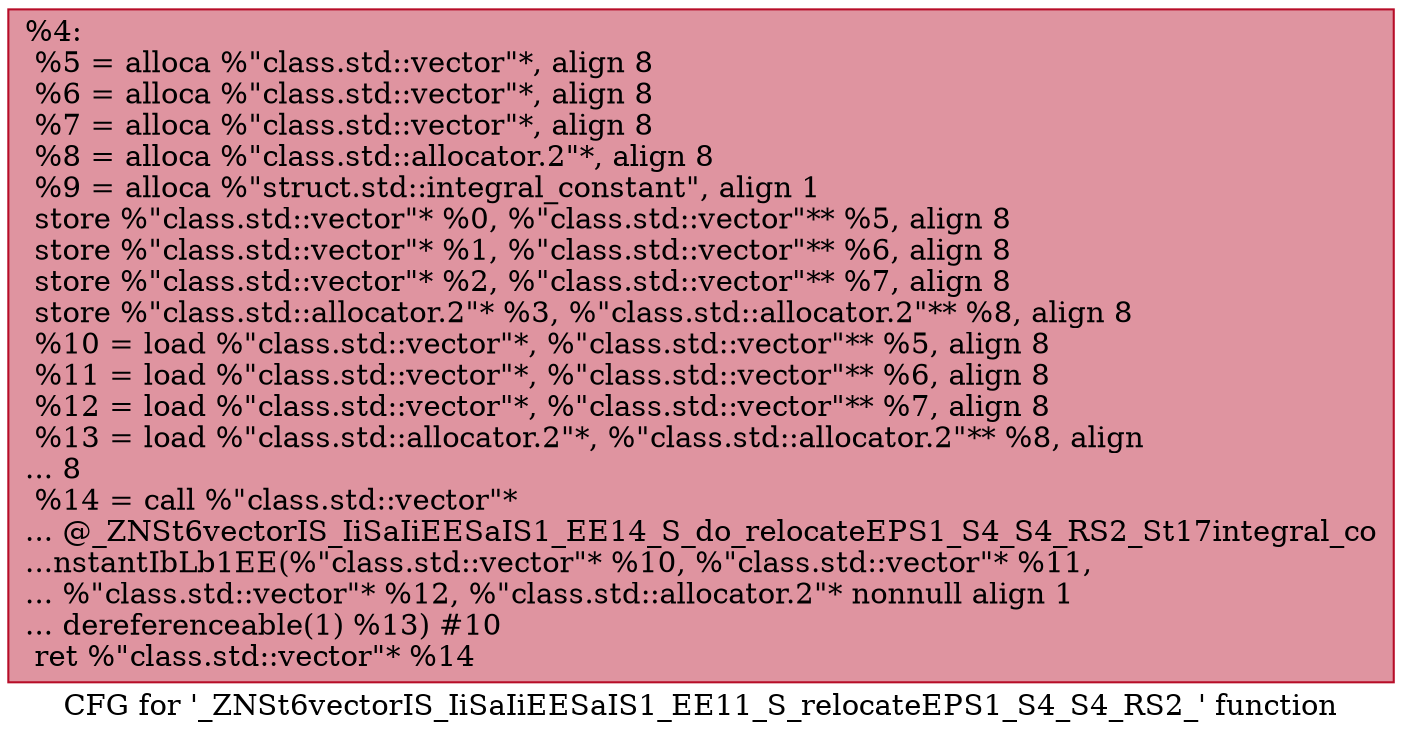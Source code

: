 digraph "CFG for '_ZNSt6vectorIS_IiSaIiEESaIS1_EE11_S_relocateEPS1_S4_S4_RS2_' function" {
	label="CFG for '_ZNSt6vectorIS_IiSaIiEESaIS1_EE11_S_relocateEPS1_S4_S4_RS2_' function";

	Node0x562219aa92c0 [shape=record,color="#b70d28ff", style=filled, fillcolor="#b70d2870",label="{%4:\l  %5 = alloca %\"class.std::vector\"*, align 8\l  %6 = alloca %\"class.std::vector\"*, align 8\l  %7 = alloca %\"class.std::vector\"*, align 8\l  %8 = alloca %\"class.std::allocator.2\"*, align 8\l  %9 = alloca %\"struct.std::integral_constant\", align 1\l  store %\"class.std::vector\"* %0, %\"class.std::vector\"** %5, align 8\l  store %\"class.std::vector\"* %1, %\"class.std::vector\"** %6, align 8\l  store %\"class.std::vector\"* %2, %\"class.std::vector\"** %7, align 8\l  store %\"class.std::allocator.2\"* %3, %\"class.std::allocator.2\"** %8, align 8\l  %10 = load %\"class.std::vector\"*, %\"class.std::vector\"** %5, align 8\l  %11 = load %\"class.std::vector\"*, %\"class.std::vector\"** %6, align 8\l  %12 = load %\"class.std::vector\"*, %\"class.std::vector\"** %7, align 8\l  %13 = load %\"class.std::allocator.2\"*, %\"class.std::allocator.2\"** %8, align\l... 8\l  %14 = call %\"class.std::vector\"*\l... @_ZNSt6vectorIS_IiSaIiEESaIS1_EE14_S_do_relocateEPS1_S4_S4_RS2_St17integral_co\l...nstantIbLb1EE(%\"class.std::vector\"* %10, %\"class.std::vector\"* %11,\l... %\"class.std::vector\"* %12, %\"class.std::allocator.2\"* nonnull align 1\l... dereferenceable(1) %13) #10\l  ret %\"class.std::vector\"* %14\l}"];
}
